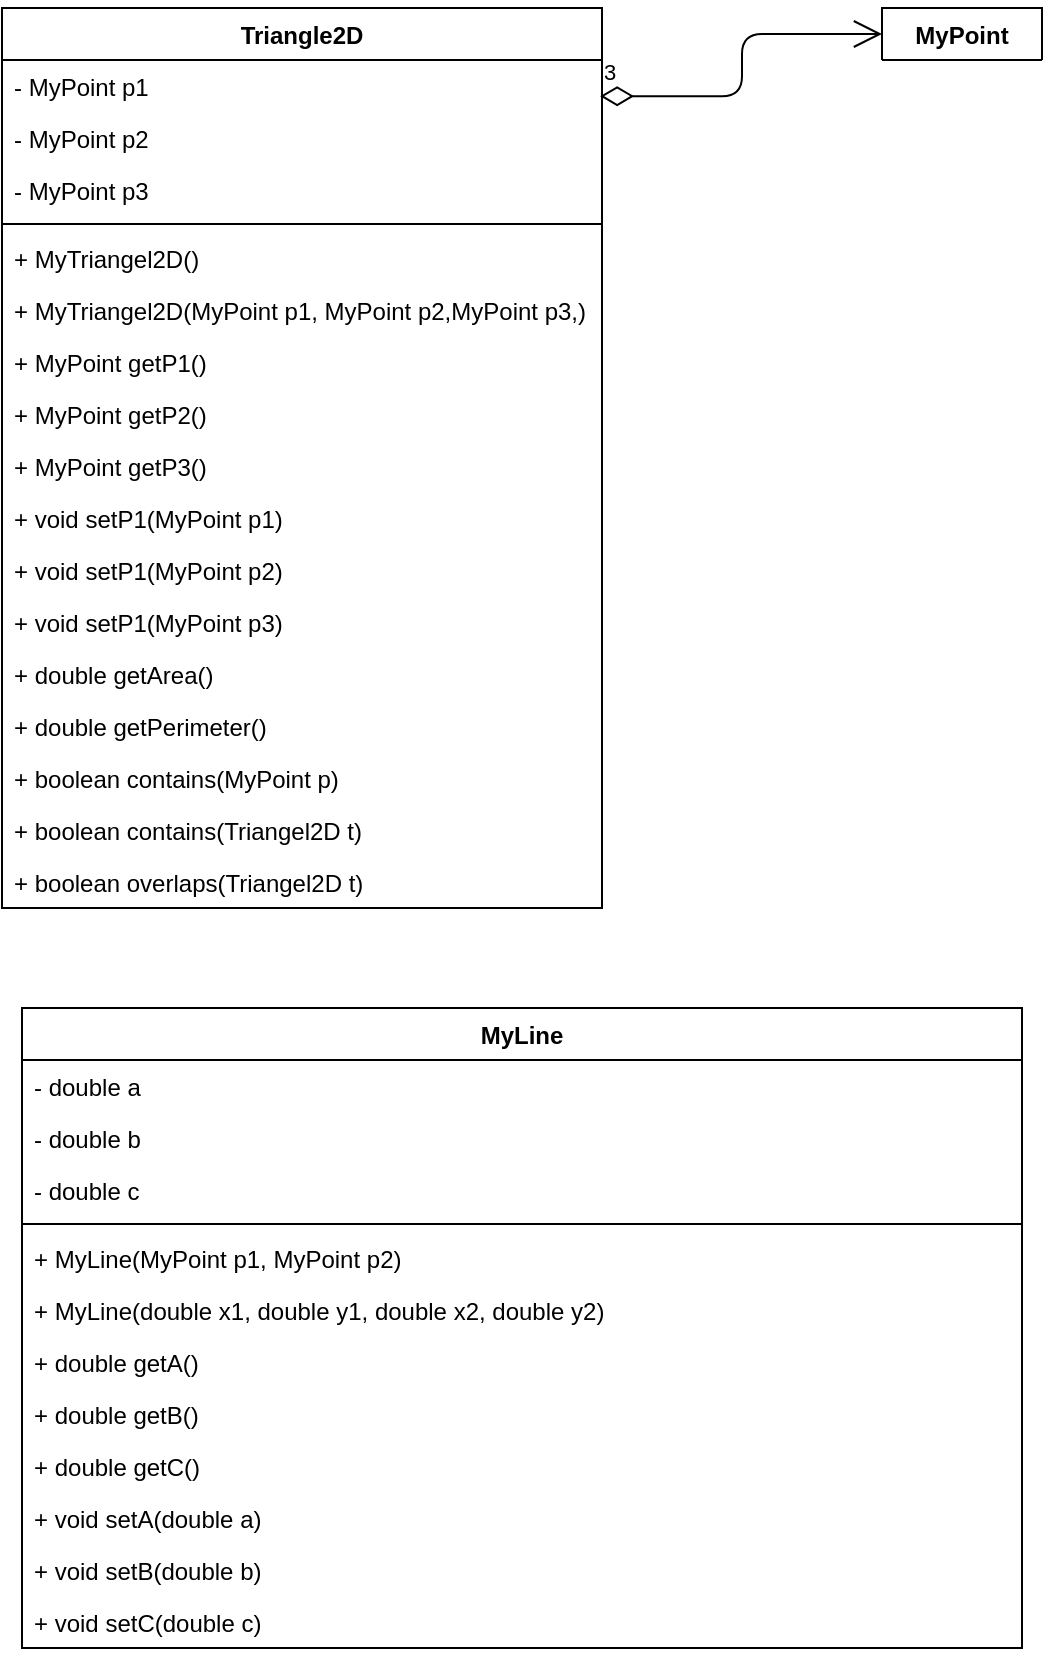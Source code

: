 <mxfile version="12.2.2" type="device" pages="1"><diagram id="ZhmUIzdcCL7LhoUpzjvs" name="Page-1"><mxGraphModel dx="672" dy="793" grid="1" gridSize="10" guides="1" tooltips="1" connect="1" arrows="1" fold="1" page="1" pageScale="1" pageWidth="827" pageHeight="1169" math="0" shadow="0"><root><mxCell id="0"/><mxCell id="1" parent="0"/><mxCell id="i5_hQR92lufO73XHKS0G-1" value="Triangle2D" style="swimlane;fontStyle=1;align=center;verticalAlign=top;childLayout=stackLayout;horizontal=1;startSize=26;horizontalStack=0;resizeParent=1;resizeParentMax=0;resizeLast=0;collapsible=1;marginBottom=0;" parent="1" vertex="1"><mxGeometry x="20" y="120" width="300" height="450" as="geometry"/></mxCell><mxCell id="i5_hQR92lufO73XHKS0G-10" value="- MyPoint p1" style="text;strokeColor=none;fillColor=none;align=left;verticalAlign=top;spacingLeft=4;spacingRight=4;overflow=hidden;rotatable=0;points=[[0,0.5],[1,0.5]];portConstraint=eastwest;" parent="i5_hQR92lufO73XHKS0G-1" vertex="1"><mxGeometry y="26" width="300" height="26" as="geometry"/></mxCell><mxCell id="i5_hQR92lufO73XHKS0G-2" value="- MyPoint p2" style="text;strokeColor=none;fillColor=none;align=left;verticalAlign=top;spacingLeft=4;spacingRight=4;overflow=hidden;rotatable=0;points=[[0,0.5],[1,0.5]];portConstraint=eastwest;" parent="i5_hQR92lufO73XHKS0G-1" vertex="1"><mxGeometry y="52" width="300" height="26" as="geometry"/></mxCell><mxCell id="i5_hQR92lufO73XHKS0G-11" value="- MyPoint p3" style="text;strokeColor=none;fillColor=none;align=left;verticalAlign=top;spacingLeft=4;spacingRight=4;overflow=hidden;rotatable=0;points=[[0,0.5],[1,0.5]];portConstraint=eastwest;" parent="i5_hQR92lufO73XHKS0G-1" vertex="1"><mxGeometry y="78" width="300" height="26" as="geometry"/></mxCell><mxCell id="i5_hQR92lufO73XHKS0G-3" value="" style="line;strokeWidth=1;fillColor=none;align=left;verticalAlign=middle;spacingTop=-1;spacingLeft=3;spacingRight=3;rotatable=0;labelPosition=right;points=[];portConstraint=eastwest;" parent="i5_hQR92lufO73XHKS0G-1" vertex="1"><mxGeometry y="104" width="300" height="8" as="geometry"/></mxCell><mxCell id="i5_hQR92lufO73XHKS0G-4" value="+ MyTriangel2D()" style="text;strokeColor=none;fillColor=none;align=left;verticalAlign=top;spacingLeft=4;spacingRight=4;overflow=hidden;rotatable=0;points=[[0,0.5],[1,0.5]];portConstraint=eastwest;" parent="i5_hQR92lufO73XHKS0G-1" vertex="1"><mxGeometry y="112" width="300" height="26" as="geometry"/></mxCell><mxCell id="i5_hQR92lufO73XHKS0G-26" value="+ MyTriangel2D(MyPoint p1, MyPoint p2,MyPoint p3,)" style="text;strokeColor=none;fillColor=none;align=left;verticalAlign=top;spacingLeft=4;spacingRight=4;overflow=hidden;rotatable=0;points=[[0,0.5],[1,0.5]];portConstraint=eastwest;" parent="i5_hQR92lufO73XHKS0G-1" vertex="1"><mxGeometry y="138" width="300" height="26" as="geometry"/></mxCell><mxCell id="i5_hQR92lufO73XHKS0G-36" value="+ MyPoint getP1()" style="text;strokeColor=none;fillColor=none;align=left;verticalAlign=top;spacingLeft=4;spacingRight=4;overflow=hidden;rotatable=0;points=[[0,0.5],[1,0.5]];portConstraint=eastwest;" parent="i5_hQR92lufO73XHKS0G-1" vertex="1"><mxGeometry y="164" width="300" height="26" as="geometry"/></mxCell><mxCell id="i5_hQR92lufO73XHKS0G-37" value="+ MyPoint getP2()" style="text;strokeColor=none;fillColor=none;align=left;verticalAlign=top;spacingLeft=4;spacingRight=4;overflow=hidden;rotatable=0;points=[[0,0.5],[1,0.5]];portConstraint=eastwest;" parent="i5_hQR92lufO73XHKS0G-1" vertex="1"><mxGeometry y="190" width="300" height="26" as="geometry"/></mxCell><mxCell id="i5_hQR92lufO73XHKS0G-38" value="+ MyPoint getP3()" style="text;strokeColor=none;fillColor=none;align=left;verticalAlign=top;spacingLeft=4;spacingRight=4;overflow=hidden;rotatable=0;points=[[0,0.5],[1,0.5]];portConstraint=eastwest;" parent="i5_hQR92lufO73XHKS0G-1" vertex="1"><mxGeometry y="216" width="300" height="26" as="geometry"/></mxCell><mxCell id="i5_hQR92lufO73XHKS0G-39" value="+ void setP1(MyPoint p1)" style="text;strokeColor=none;fillColor=none;align=left;verticalAlign=top;spacingLeft=4;spacingRight=4;overflow=hidden;rotatable=0;points=[[0,0.5],[1,0.5]];portConstraint=eastwest;" parent="i5_hQR92lufO73XHKS0G-1" vertex="1"><mxGeometry y="242" width="300" height="26" as="geometry"/></mxCell><mxCell id="i5_hQR92lufO73XHKS0G-40" value="+ void setP1(MyPoint p2)" style="text;strokeColor=none;fillColor=none;align=left;verticalAlign=top;spacingLeft=4;spacingRight=4;overflow=hidden;rotatable=0;points=[[0,0.5],[1,0.5]];portConstraint=eastwest;" parent="i5_hQR92lufO73XHKS0G-1" vertex="1"><mxGeometry y="268" width="300" height="26" as="geometry"/></mxCell><mxCell id="i5_hQR92lufO73XHKS0G-41" value="+ void setP1(MyPoint p3)" style="text;strokeColor=none;fillColor=none;align=left;verticalAlign=top;spacingLeft=4;spacingRight=4;overflow=hidden;rotatable=0;points=[[0,0.5],[1,0.5]];portConstraint=eastwest;" parent="i5_hQR92lufO73XHKS0G-1" vertex="1"><mxGeometry y="294" width="300" height="26" as="geometry"/></mxCell><mxCell id="i5_hQR92lufO73XHKS0G-42" value="+ double getArea()" style="text;strokeColor=none;fillColor=none;align=left;verticalAlign=top;spacingLeft=4;spacingRight=4;overflow=hidden;rotatable=0;points=[[0,0.5],[1,0.5]];portConstraint=eastwest;" parent="i5_hQR92lufO73XHKS0G-1" vertex="1"><mxGeometry y="320" width="300" height="26" as="geometry"/></mxCell><mxCell id="i5_hQR92lufO73XHKS0G-43" value="+ double getPerimeter()" style="text;strokeColor=none;fillColor=none;align=left;verticalAlign=top;spacingLeft=4;spacingRight=4;overflow=hidden;rotatable=0;points=[[0,0.5],[1,0.5]];portConstraint=eastwest;" parent="i5_hQR92lufO73XHKS0G-1" vertex="1"><mxGeometry y="346" width="300" height="26" as="geometry"/></mxCell><mxCell id="i5_hQR92lufO73XHKS0G-44" value="+ boolean contains(MyPoint p)" style="text;strokeColor=none;fillColor=none;align=left;verticalAlign=top;spacingLeft=4;spacingRight=4;overflow=hidden;rotatable=0;points=[[0,0.5],[1,0.5]];portConstraint=eastwest;" parent="i5_hQR92lufO73XHKS0G-1" vertex="1"><mxGeometry y="372" width="300" height="26" as="geometry"/></mxCell><mxCell id="i5_hQR92lufO73XHKS0G-45" value="+ boolean contains(Triangel2D t)" style="text;strokeColor=none;fillColor=none;align=left;verticalAlign=top;spacingLeft=4;spacingRight=4;overflow=hidden;rotatable=0;points=[[0,0.5],[1,0.5]];portConstraint=eastwest;" parent="i5_hQR92lufO73XHKS0G-1" vertex="1"><mxGeometry y="398" width="300" height="26" as="geometry"/></mxCell><mxCell id="i5_hQR92lufO73XHKS0G-46" value="+ boolean overlaps(Triangel2D t)" style="text;strokeColor=none;fillColor=none;align=left;verticalAlign=top;spacingLeft=4;spacingRight=4;overflow=hidden;rotatable=0;points=[[0,0.5],[1,0.5]];portConstraint=eastwest;" parent="i5_hQR92lufO73XHKS0G-1" vertex="1"><mxGeometry y="424" width="300" height="26" as="geometry"/></mxCell><mxCell id="i5_hQR92lufO73XHKS0G-12" value="MyPoint" style="swimlane;fontStyle=1;align=center;verticalAlign=top;childLayout=stackLayout;horizontal=1;startSize=26;horizontalStack=0;resizeParent=1;resizeParentMax=0;resizeLast=0;collapsible=1;marginBottom=0;" parent="1" vertex="1" collapsed="1"><mxGeometry x="460" y="120" width="80" height="26" as="geometry"><mxRectangle x="240" y="20" width="210" height="190" as="alternateBounds"/></mxGeometry></mxCell><mxCell id="i5_hQR92lufO73XHKS0G-13" value="- double x" style="text;strokeColor=none;fillColor=none;align=left;verticalAlign=top;spacingLeft=4;spacingRight=4;overflow=hidden;rotatable=0;points=[[0,0.5],[1,0.5]];portConstraint=eastwest;" parent="i5_hQR92lufO73XHKS0G-12" vertex="1"><mxGeometry y="26" width="80" height="26" as="geometry"/></mxCell><mxCell id="i5_hQR92lufO73XHKS0G-17" value="- double y" style="text;strokeColor=none;fillColor=none;align=left;verticalAlign=top;spacingLeft=4;spacingRight=4;overflow=hidden;rotatable=0;points=[[0,0.5],[1,0.5]];portConstraint=eastwest;" parent="i5_hQR92lufO73XHKS0G-12" vertex="1"><mxGeometry y="52" width="80" height="26" as="geometry"/></mxCell><mxCell id="i5_hQR92lufO73XHKS0G-14" value="" style="line;strokeWidth=1;fillColor=none;align=left;verticalAlign=middle;spacingTop=-1;spacingLeft=3;spacingRight=3;rotatable=0;labelPosition=right;points=[];portConstraint=eastwest;" parent="i5_hQR92lufO73XHKS0G-12" vertex="1"><mxGeometry y="78" width="80" height="8" as="geometry"/></mxCell><mxCell id="i5_hQR92lufO73XHKS0G-15" value="+ MyPoint()" style="text;strokeColor=none;fillColor=none;align=left;verticalAlign=top;spacingLeft=4;spacingRight=4;overflow=hidden;rotatable=0;points=[[0,0.5],[1,0.5]];portConstraint=eastwest;" parent="i5_hQR92lufO73XHKS0G-12" vertex="1"><mxGeometry y="86" width="80" height="26" as="geometry"/></mxCell><mxCell id="i5_hQR92lufO73XHKS0G-18" value="+ MyPoint(double x, double y)" style="text;strokeColor=none;fillColor=none;align=left;verticalAlign=top;spacingLeft=4;spacingRight=4;overflow=hidden;rotatable=0;points=[[0,0.5],[1,0.5]];portConstraint=eastwest;" parent="i5_hQR92lufO73XHKS0G-12" vertex="1"><mxGeometry y="112" width="80" height="26" as="geometry"/></mxCell><mxCell id="i5_hQR92lufO73XHKS0G-19" value="+ double distance(MyPoint  myPoint)" style="text;strokeColor=none;fillColor=none;align=left;verticalAlign=top;spacingLeft=4;spacingRight=4;overflow=hidden;rotatable=0;points=[[0,0.5],[1,0.5]];portConstraint=eastwest;" parent="i5_hQR92lufO73XHKS0G-12" vertex="1"><mxGeometry y="138" width="80" height="26" as="geometry"/></mxCell><mxCell id="i5_hQR92lufO73XHKS0G-20" value="+ double distance(double x, double y)" style="text;strokeColor=none;fillColor=none;align=left;verticalAlign=top;spacingLeft=4;spacingRight=4;overflow=hidden;rotatable=0;points=[[0,0.5],[1,0.5]];portConstraint=eastwest;" parent="i5_hQR92lufO73XHKS0G-12" vertex="1"><mxGeometry y="164" width="80" height="26" as="geometry"/></mxCell><mxCell id="i5_hQR92lufO73XHKS0G-25" value="3" style="endArrow=open;html=1;endSize=12;startArrow=diamondThin;startSize=14;startFill=0;edgeStyle=orthogonalEdgeStyle;align=left;verticalAlign=bottom;entryX=0;entryY=0.5;entryDx=0;entryDy=0;exitX=0.997;exitY=0.098;exitDx=0;exitDy=0;exitPerimeter=0;" parent="1" source="i5_hQR92lufO73XHKS0G-1" target="i5_hQR92lufO73XHKS0G-12" edge="1"><mxGeometry x="-1" y="3" relative="1" as="geometry"><mxPoint x="180" y="32.5" as="sourcePoint"/><mxPoint x="340" y="32.5" as="targetPoint"/><Array as="points"/></mxGeometry></mxCell><mxCell id="KrPCS7QOh1xeUxnW-0ie-1" value="MyLine" style="swimlane;fontStyle=1;align=center;verticalAlign=top;childLayout=stackLayout;horizontal=1;startSize=26;horizontalStack=0;resizeParent=1;resizeParentMax=0;resizeLast=0;collapsible=1;marginBottom=0;" vertex="1" parent="1"><mxGeometry x="30" y="620" width="500" height="320" as="geometry"/></mxCell><mxCell id="KrPCS7QOh1xeUxnW-0ie-2" value="- double a" style="text;strokeColor=none;fillColor=none;align=left;verticalAlign=top;spacingLeft=4;spacingRight=4;overflow=hidden;rotatable=0;points=[[0,0.5],[1,0.5]];portConstraint=eastwest;" vertex="1" parent="KrPCS7QOh1xeUxnW-0ie-1"><mxGeometry y="26" width="500" height="26" as="geometry"/></mxCell><mxCell id="KrPCS7QOh1xeUxnW-0ie-5" value="- double b" style="text;strokeColor=none;fillColor=none;align=left;verticalAlign=top;spacingLeft=4;spacingRight=4;overflow=hidden;rotatable=0;points=[[0,0.5],[1,0.5]];portConstraint=eastwest;" vertex="1" parent="KrPCS7QOh1xeUxnW-0ie-1"><mxGeometry y="52" width="500" height="26" as="geometry"/></mxCell><mxCell id="KrPCS7QOh1xeUxnW-0ie-6" value="- double c" style="text;strokeColor=none;fillColor=none;align=left;verticalAlign=top;spacingLeft=4;spacingRight=4;overflow=hidden;rotatable=0;points=[[0,0.5],[1,0.5]];portConstraint=eastwest;" vertex="1" parent="KrPCS7QOh1xeUxnW-0ie-1"><mxGeometry y="78" width="500" height="26" as="geometry"/></mxCell><mxCell id="KrPCS7QOh1xeUxnW-0ie-3" value="" style="line;strokeWidth=1;fillColor=none;align=left;verticalAlign=middle;spacingTop=-1;spacingLeft=3;spacingRight=3;rotatable=0;labelPosition=right;points=[];portConstraint=eastwest;" vertex="1" parent="KrPCS7QOh1xeUxnW-0ie-1"><mxGeometry y="104" width="500" height="8" as="geometry"/></mxCell><mxCell id="KrPCS7QOh1xeUxnW-0ie-4" value="+ MyLine(MyPoint p1, MyPoint p2)" style="text;strokeColor=none;fillColor=none;align=left;verticalAlign=top;spacingLeft=4;spacingRight=4;overflow=hidden;rotatable=0;points=[[0,0.5],[1,0.5]];portConstraint=eastwest;" vertex="1" parent="KrPCS7QOh1xeUxnW-0ie-1"><mxGeometry y="112" width="500" height="26" as="geometry"/></mxCell><mxCell id="KrPCS7QOh1xeUxnW-0ie-15" value="+ MyLine(double x1, double y1, double x2, double y2)" style="text;strokeColor=none;fillColor=none;align=left;verticalAlign=top;spacingLeft=4;spacingRight=4;overflow=hidden;rotatable=0;points=[[0,0.5],[1,0.5]];portConstraint=eastwest;" vertex="1" parent="KrPCS7QOh1xeUxnW-0ie-1"><mxGeometry y="138" width="500" height="26" as="geometry"/></mxCell><mxCell id="KrPCS7QOh1xeUxnW-0ie-7" value="+ double getA()" style="text;strokeColor=none;fillColor=none;align=left;verticalAlign=top;spacingLeft=4;spacingRight=4;overflow=hidden;rotatable=0;points=[[0,0.5],[1,0.5]];portConstraint=eastwest;" vertex="1" parent="KrPCS7QOh1xeUxnW-0ie-1"><mxGeometry y="164" width="500" height="26" as="geometry"/></mxCell><mxCell id="KrPCS7QOh1xeUxnW-0ie-8" value="+ double getB()" style="text;strokeColor=none;fillColor=none;align=left;verticalAlign=top;spacingLeft=4;spacingRight=4;overflow=hidden;rotatable=0;points=[[0,0.5],[1,0.5]];portConstraint=eastwest;" vertex="1" parent="KrPCS7QOh1xeUxnW-0ie-1"><mxGeometry y="190" width="500" height="26" as="geometry"/></mxCell><mxCell id="KrPCS7QOh1xeUxnW-0ie-9" value="+ double getC()" style="text;strokeColor=none;fillColor=none;align=left;verticalAlign=top;spacingLeft=4;spacingRight=4;overflow=hidden;rotatable=0;points=[[0,0.5],[1,0.5]];portConstraint=eastwest;" vertex="1" parent="KrPCS7QOh1xeUxnW-0ie-1"><mxGeometry y="216" width="500" height="26" as="geometry"/></mxCell><mxCell id="KrPCS7QOh1xeUxnW-0ie-12" value="+ void setA(double a)" style="text;strokeColor=none;fillColor=none;align=left;verticalAlign=top;spacingLeft=4;spacingRight=4;overflow=hidden;rotatable=0;points=[[0,0.5],[1,0.5]];portConstraint=eastwest;" vertex="1" parent="KrPCS7QOh1xeUxnW-0ie-1"><mxGeometry y="242" width="500" height="26" as="geometry"/></mxCell><mxCell id="KrPCS7QOh1xeUxnW-0ie-13" value="+ void setB(double b)" style="text;strokeColor=none;fillColor=none;align=left;verticalAlign=top;spacingLeft=4;spacingRight=4;overflow=hidden;rotatable=0;points=[[0,0.5],[1,0.5]];portConstraint=eastwest;" vertex="1" parent="KrPCS7QOh1xeUxnW-0ie-1"><mxGeometry y="268" width="500" height="26" as="geometry"/></mxCell><mxCell id="KrPCS7QOh1xeUxnW-0ie-14" value="+ void setC(double c)" style="text;strokeColor=none;fillColor=none;align=left;verticalAlign=top;spacingLeft=4;spacingRight=4;overflow=hidden;rotatable=0;points=[[0,0.5],[1,0.5]];portConstraint=eastwest;" vertex="1" parent="KrPCS7QOh1xeUxnW-0ie-1"><mxGeometry y="294" width="500" height="26" as="geometry"/></mxCell></root></mxGraphModel></diagram></mxfile>